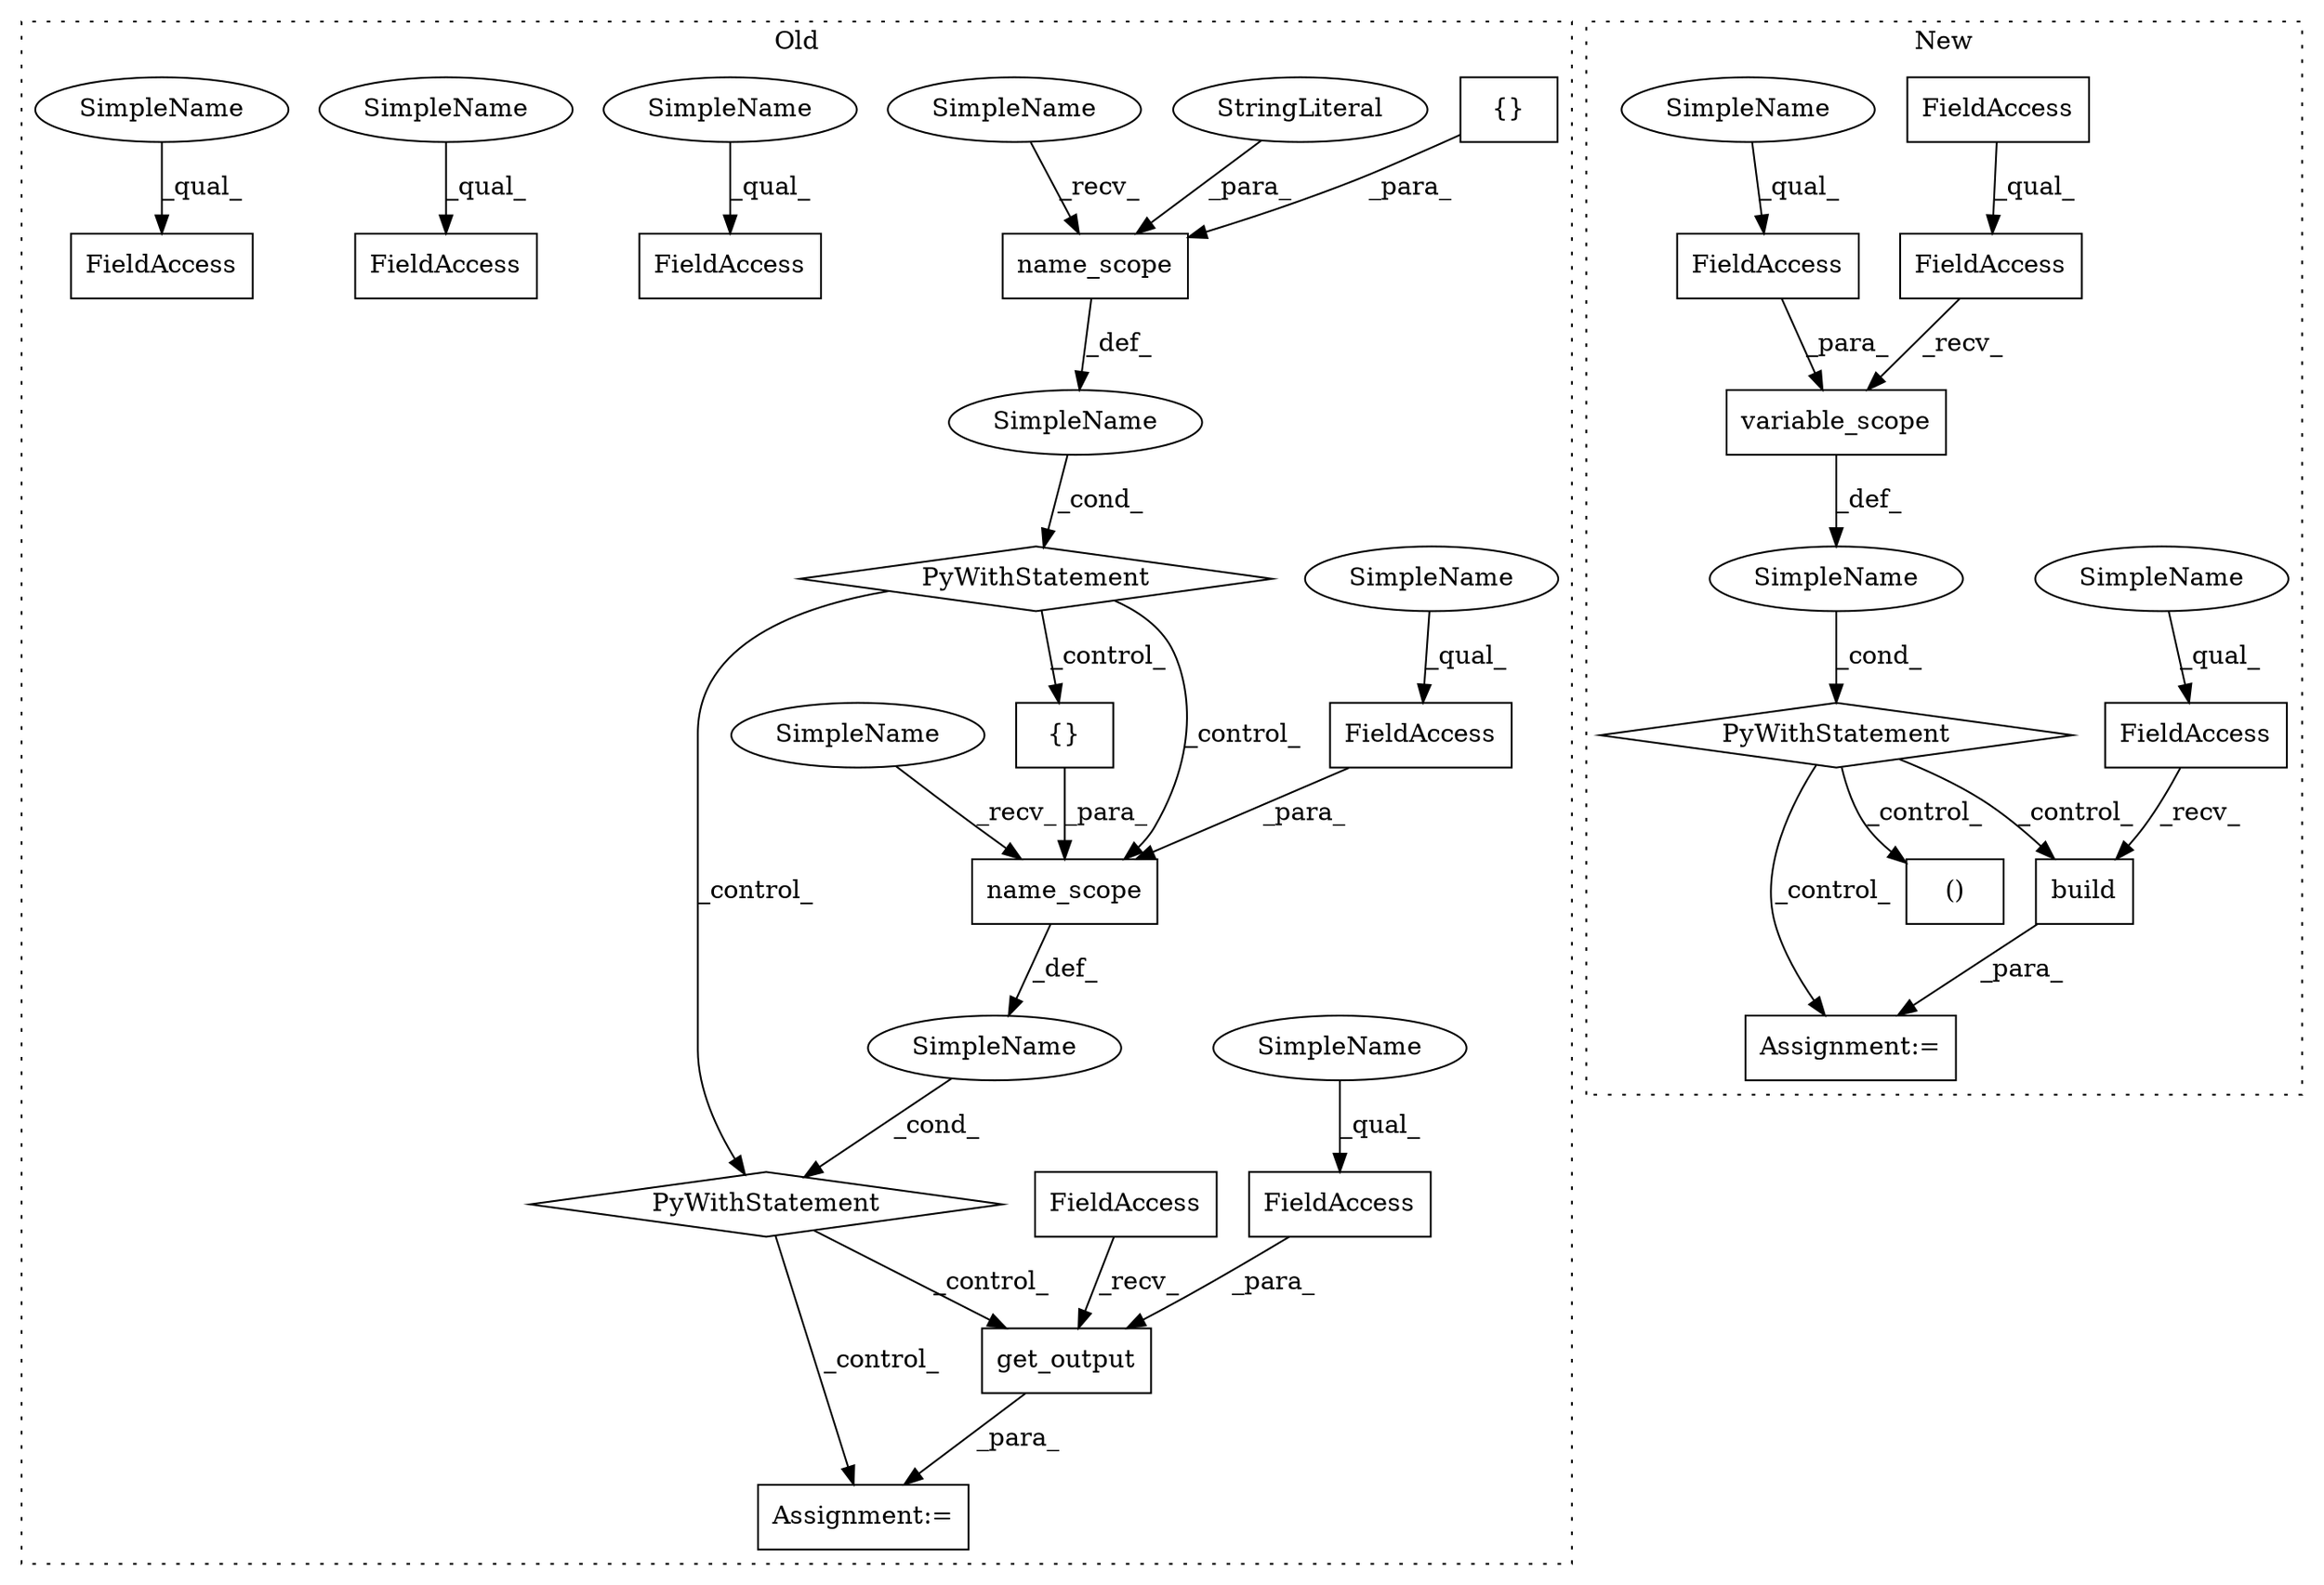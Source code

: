 digraph G {
subgraph cluster0 {
1 [label="get_output" a="32" s="5595,5631" l="11,1" shape="box"];
3 [label="SimpleName" a="42" s="" l="" shape="ellipse"];
4 [label="PyWithStatement" a="104" s="5225,5297" l="10,2" shape="diamond"];
8 [label="FieldAccess" a="22" s="5606" l="17" shape="box"];
13 [label="{}" a="4" s="5287,5295" l="1,1" shape="box"];
14 [label="name_scope" a="32" s="5246,5296" l="11,1" shape="box"];
15 [label="StringLiteral" a="45" s="5262" l="15" shape="ellipse"];
16 [label="FieldAccess" a="22" s="5339" l="23" shape="box"];
17 [label="FieldAccess" a="22" s="5505" l="22" shape="box"];
18 [label="Assignment:=" a="7" s="5572" l="1" shape="box"];
19 [label="name_scope" a="32" s="5494,5546" l="11,1" shape="box"];
20 [label="PyWithStatement" a="104" s="5473,5547" l="10,2" shape="diamond"];
21 [label="SimpleName" a="42" s="" l="" shape="ellipse"];
22 [label="FieldAccess" a="22" s="5737" l="18" shape="box"];
23 [label="{}" a="4" s="5537,5545" l="1,1" shape="box"];
24 [label="FieldAccess" a="22" s="5573" l="6" shape="box"];
27 [label="FieldAccess" a="22" s="5776" l="24" shape="box"];
28 [label="SimpleName" a="42" s="5737" l="4" shape="ellipse"];
29 [label="SimpleName" a="42" s="5339" l="4" shape="ellipse"];
30 [label="SimpleName" a="42" s="5606" l="4" shape="ellipse"];
31 [label="SimpleName" a="42" s="5505" l="4" shape="ellipse"];
32 [label="SimpleName" a="42" s="5776" l="4" shape="ellipse"];
33 [label="SimpleName" a="42" s="5483" l="10" shape="ellipse"];
34 [label="SimpleName" a="42" s="5235" l="10" shape="ellipse"];
label = "Old";
style="dotted";
}
subgraph cluster1 {
2 [label="PyWithStatement" a="104" s="2036,2103" l="10,2" shape="diamond"];
5 [label="variable_scope" a="32" s="2067,2102" l="15,1" shape="box"];
6 [label="FieldAccess" a="22" s="2046" l="20" shape="box"];
7 [label="FieldAccess" a="22" s="2082" l="20" shape="box"];
9 [label="FieldAccess" a="22" s="2046" l="17" shape="box"];
10 [label="SimpleName" a="42" s="" l="" shape="ellipse"];
11 [label="build" a="32" s="2193,2211" l="6,1" shape="box"];
12 [label="FieldAccess" a="22" s="2182" l="10" shape="box"];
25 [label="Assignment:=" a="7" s="2180" l="2" shape="box"];
26 [label="()" a="106" s="2120" l="60" shape="box"];
35 [label="SimpleName" a="42" s="2182" l="4" shape="ellipse"];
36 [label="SimpleName" a="42" s="2082" l="4" shape="ellipse"];
label = "New";
style="dotted";
}
1 -> 18 [label="_para_"];
2 -> 11 [label="_control_"];
2 -> 26 [label="_control_"];
2 -> 25 [label="_control_"];
3 -> 4 [label="_cond_"];
4 -> 19 [label="_control_"];
4 -> 20 [label="_control_"];
4 -> 23 [label="_control_"];
5 -> 10 [label="_def_"];
6 -> 5 [label="_recv_"];
7 -> 5 [label="_para_"];
8 -> 1 [label="_para_"];
9 -> 6 [label="_qual_"];
10 -> 2 [label="_cond_"];
11 -> 25 [label="_para_"];
12 -> 11 [label="_recv_"];
13 -> 14 [label="_para_"];
14 -> 3 [label="_def_"];
15 -> 14 [label="_para_"];
17 -> 19 [label="_para_"];
19 -> 21 [label="_def_"];
20 -> 1 [label="_control_"];
20 -> 18 [label="_control_"];
21 -> 20 [label="_cond_"];
23 -> 19 [label="_para_"];
24 -> 1 [label="_recv_"];
28 -> 22 [label="_qual_"];
29 -> 16 [label="_qual_"];
30 -> 8 [label="_qual_"];
31 -> 17 [label="_qual_"];
32 -> 27 [label="_qual_"];
33 -> 19 [label="_recv_"];
34 -> 14 [label="_recv_"];
35 -> 12 [label="_qual_"];
36 -> 7 [label="_qual_"];
}